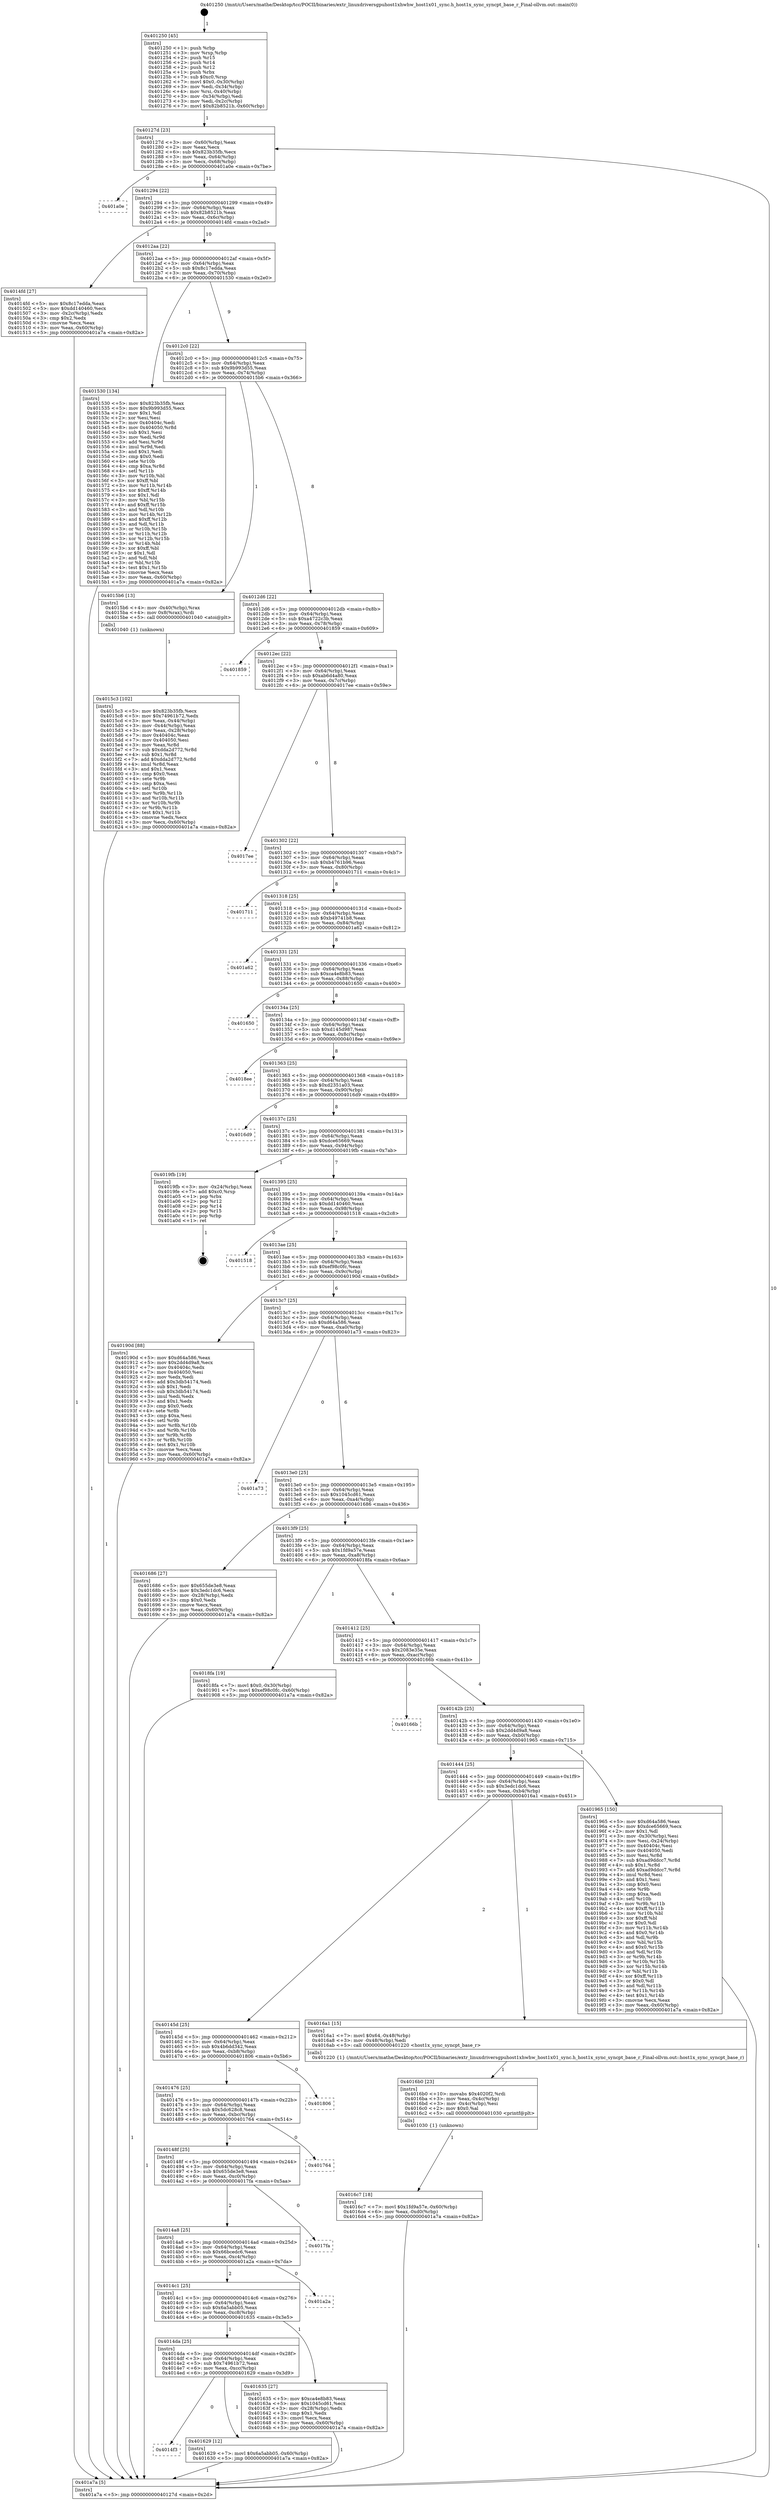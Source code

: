 digraph "0x401250" {
  label = "0x401250 (/mnt/c/Users/mathe/Desktop/tcc/POCII/binaries/extr_linuxdriversgpuhost1xhwhw_host1x01_sync.h_host1x_sync_syncpt_base_r_Final-ollvm.out::main(0))"
  labelloc = "t"
  node[shape=record]

  Entry [label="",width=0.3,height=0.3,shape=circle,fillcolor=black,style=filled]
  "0x40127d" [label="{
     0x40127d [23]\l
     | [instrs]\l
     &nbsp;&nbsp;0x40127d \<+3\>: mov -0x60(%rbp),%eax\l
     &nbsp;&nbsp;0x401280 \<+2\>: mov %eax,%ecx\l
     &nbsp;&nbsp;0x401282 \<+6\>: sub $0x823b35fb,%ecx\l
     &nbsp;&nbsp;0x401288 \<+3\>: mov %eax,-0x64(%rbp)\l
     &nbsp;&nbsp;0x40128b \<+3\>: mov %ecx,-0x68(%rbp)\l
     &nbsp;&nbsp;0x40128e \<+6\>: je 0000000000401a0e \<main+0x7be\>\l
  }"]
  "0x401a0e" [label="{
     0x401a0e\l
  }", style=dashed]
  "0x401294" [label="{
     0x401294 [22]\l
     | [instrs]\l
     &nbsp;&nbsp;0x401294 \<+5\>: jmp 0000000000401299 \<main+0x49\>\l
     &nbsp;&nbsp;0x401299 \<+3\>: mov -0x64(%rbp),%eax\l
     &nbsp;&nbsp;0x40129c \<+5\>: sub $0x82b8521b,%eax\l
     &nbsp;&nbsp;0x4012a1 \<+3\>: mov %eax,-0x6c(%rbp)\l
     &nbsp;&nbsp;0x4012a4 \<+6\>: je 00000000004014fd \<main+0x2ad\>\l
  }"]
  Exit [label="",width=0.3,height=0.3,shape=circle,fillcolor=black,style=filled,peripheries=2]
  "0x4014fd" [label="{
     0x4014fd [27]\l
     | [instrs]\l
     &nbsp;&nbsp;0x4014fd \<+5\>: mov $0x8c17edda,%eax\l
     &nbsp;&nbsp;0x401502 \<+5\>: mov $0xdd140460,%ecx\l
     &nbsp;&nbsp;0x401507 \<+3\>: mov -0x2c(%rbp),%edx\l
     &nbsp;&nbsp;0x40150a \<+3\>: cmp $0x2,%edx\l
     &nbsp;&nbsp;0x40150d \<+3\>: cmovne %ecx,%eax\l
     &nbsp;&nbsp;0x401510 \<+3\>: mov %eax,-0x60(%rbp)\l
     &nbsp;&nbsp;0x401513 \<+5\>: jmp 0000000000401a7a \<main+0x82a\>\l
  }"]
  "0x4012aa" [label="{
     0x4012aa [22]\l
     | [instrs]\l
     &nbsp;&nbsp;0x4012aa \<+5\>: jmp 00000000004012af \<main+0x5f\>\l
     &nbsp;&nbsp;0x4012af \<+3\>: mov -0x64(%rbp),%eax\l
     &nbsp;&nbsp;0x4012b2 \<+5\>: sub $0x8c17edda,%eax\l
     &nbsp;&nbsp;0x4012b7 \<+3\>: mov %eax,-0x70(%rbp)\l
     &nbsp;&nbsp;0x4012ba \<+6\>: je 0000000000401530 \<main+0x2e0\>\l
  }"]
  "0x401a7a" [label="{
     0x401a7a [5]\l
     | [instrs]\l
     &nbsp;&nbsp;0x401a7a \<+5\>: jmp 000000000040127d \<main+0x2d\>\l
  }"]
  "0x401250" [label="{
     0x401250 [45]\l
     | [instrs]\l
     &nbsp;&nbsp;0x401250 \<+1\>: push %rbp\l
     &nbsp;&nbsp;0x401251 \<+3\>: mov %rsp,%rbp\l
     &nbsp;&nbsp;0x401254 \<+2\>: push %r15\l
     &nbsp;&nbsp;0x401256 \<+2\>: push %r14\l
     &nbsp;&nbsp;0x401258 \<+2\>: push %r12\l
     &nbsp;&nbsp;0x40125a \<+1\>: push %rbx\l
     &nbsp;&nbsp;0x40125b \<+7\>: sub $0xc0,%rsp\l
     &nbsp;&nbsp;0x401262 \<+7\>: movl $0x0,-0x30(%rbp)\l
     &nbsp;&nbsp;0x401269 \<+3\>: mov %edi,-0x34(%rbp)\l
     &nbsp;&nbsp;0x40126c \<+4\>: mov %rsi,-0x40(%rbp)\l
     &nbsp;&nbsp;0x401270 \<+3\>: mov -0x34(%rbp),%edi\l
     &nbsp;&nbsp;0x401273 \<+3\>: mov %edi,-0x2c(%rbp)\l
     &nbsp;&nbsp;0x401276 \<+7\>: movl $0x82b8521b,-0x60(%rbp)\l
  }"]
  "0x4016c7" [label="{
     0x4016c7 [18]\l
     | [instrs]\l
     &nbsp;&nbsp;0x4016c7 \<+7\>: movl $0x1fd9a57e,-0x60(%rbp)\l
     &nbsp;&nbsp;0x4016ce \<+6\>: mov %eax,-0xd0(%rbp)\l
     &nbsp;&nbsp;0x4016d4 \<+5\>: jmp 0000000000401a7a \<main+0x82a\>\l
  }"]
  "0x401530" [label="{
     0x401530 [134]\l
     | [instrs]\l
     &nbsp;&nbsp;0x401530 \<+5\>: mov $0x823b35fb,%eax\l
     &nbsp;&nbsp;0x401535 \<+5\>: mov $0x9b993d55,%ecx\l
     &nbsp;&nbsp;0x40153a \<+2\>: mov $0x1,%dl\l
     &nbsp;&nbsp;0x40153c \<+2\>: xor %esi,%esi\l
     &nbsp;&nbsp;0x40153e \<+7\>: mov 0x40404c,%edi\l
     &nbsp;&nbsp;0x401545 \<+8\>: mov 0x404050,%r8d\l
     &nbsp;&nbsp;0x40154d \<+3\>: sub $0x1,%esi\l
     &nbsp;&nbsp;0x401550 \<+3\>: mov %edi,%r9d\l
     &nbsp;&nbsp;0x401553 \<+3\>: add %esi,%r9d\l
     &nbsp;&nbsp;0x401556 \<+4\>: imul %r9d,%edi\l
     &nbsp;&nbsp;0x40155a \<+3\>: and $0x1,%edi\l
     &nbsp;&nbsp;0x40155d \<+3\>: cmp $0x0,%edi\l
     &nbsp;&nbsp;0x401560 \<+4\>: sete %r10b\l
     &nbsp;&nbsp;0x401564 \<+4\>: cmp $0xa,%r8d\l
     &nbsp;&nbsp;0x401568 \<+4\>: setl %r11b\l
     &nbsp;&nbsp;0x40156c \<+3\>: mov %r10b,%bl\l
     &nbsp;&nbsp;0x40156f \<+3\>: xor $0xff,%bl\l
     &nbsp;&nbsp;0x401572 \<+3\>: mov %r11b,%r14b\l
     &nbsp;&nbsp;0x401575 \<+4\>: xor $0xff,%r14b\l
     &nbsp;&nbsp;0x401579 \<+3\>: xor $0x1,%dl\l
     &nbsp;&nbsp;0x40157c \<+3\>: mov %bl,%r15b\l
     &nbsp;&nbsp;0x40157f \<+4\>: and $0xff,%r15b\l
     &nbsp;&nbsp;0x401583 \<+3\>: and %dl,%r10b\l
     &nbsp;&nbsp;0x401586 \<+3\>: mov %r14b,%r12b\l
     &nbsp;&nbsp;0x401589 \<+4\>: and $0xff,%r12b\l
     &nbsp;&nbsp;0x40158d \<+3\>: and %dl,%r11b\l
     &nbsp;&nbsp;0x401590 \<+3\>: or %r10b,%r15b\l
     &nbsp;&nbsp;0x401593 \<+3\>: or %r11b,%r12b\l
     &nbsp;&nbsp;0x401596 \<+3\>: xor %r12b,%r15b\l
     &nbsp;&nbsp;0x401599 \<+3\>: or %r14b,%bl\l
     &nbsp;&nbsp;0x40159c \<+3\>: xor $0xff,%bl\l
     &nbsp;&nbsp;0x40159f \<+3\>: or $0x1,%dl\l
     &nbsp;&nbsp;0x4015a2 \<+2\>: and %dl,%bl\l
     &nbsp;&nbsp;0x4015a4 \<+3\>: or %bl,%r15b\l
     &nbsp;&nbsp;0x4015a7 \<+4\>: test $0x1,%r15b\l
     &nbsp;&nbsp;0x4015ab \<+3\>: cmovne %ecx,%eax\l
     &nbsp;&nbsp;0x4015ae \<+3\>: mov %eax,-0x60(%rbp)\l
     &nbsp;&nbsp;0x4015b1 \<+5\>: jmp 0000000000401a7a \<main+0x82a\>\l
  }"]
  "0x4012c0" [label="{
     0x4012c0 [22]\l
     | [instrs]\l
     &nbsp;&nbsp;0x4012c0 \<+5\>: jmp 00000000004012c5 \<main+0x75\>\l
     &nbsp;&nbsp;0x4012c5 \<+3\>: mov -0x64(%rbp),%eax\l
     &nbsp;&nbsp;0x4012c8 \<+5\>: sub $0x9b993d55,%eax\l
     &nbsp;&nbsp;0x4012cd \<+3\>: mov %eax,-0x74(%rbp)\l
     &nbsp;&nbsp;0x4012d0 \<+6\>: je 00000000004015b6 \<main+0x366\>\l
  }"]
  "0x4016b0" [label="{
     0x4016b0 [23]\l
     | [instrs]\l
     &nbsp;&nbsp;0x4016b0 \<+10\>: movabs $0x4020f2,%rdi\l
     &nbsp;&nbsp;0x4016ba \<+3\>: mov %eax,-0x4c(%rbp)\l
     &nbsp;&nbsp;0x4016bd \<+3\>: mov -0x4c(%rbp),%esi\l
     &nbsp;&nbsp;0x4016c0 \<+2\>: mov $0x0,%al\l
     &nbsp;&nbsp;0x4016c2 \<+5\>: call 0000000000401030 \<printf@plt\>\l
     | [calls]\l
     &nbsp;&nbsp;0x401030 \{1\} (unknown)\l
  }"]
  "0x4015b6" [label="{
     0x4015b6 [13]\l
     | [instrs]\l
     &nbsp;&nbsp;0x4015b6 \<+4\>: mov -0x40(%rbp),%rax\l
     &nbsp;&nbsp;0x4015ba \<+4\>: mov 0x8(%rax),%rdi\l
     &nbsp;&nbsp;0x4015be \<+5\>: call 0000000000401040 \<atoi@plt\>\l
     | [calls]\l
     &nbsp;&nbsp;0x401040 \{1\} (unknown)\l
  }"]
  "0x4012d6" [label="{
     0x4012d6 [22]\l
     | [instrs]\l
     &nbsp;&nbsp;0x4012d6 \<+5\>: jmp 00000000004012db \<main+0x8b\>\l
     &nbsp;&nbsp;0x4012db \<+3\>: mov -0x64(%rbp),%eax\l
     &nbsp;&nbsp;0x4012de \<+5\>: sub $0xa4722c3b,%eax\l
     &nbsp;&nbsp;0x4012e3 \<+3\>: mov %eax,-0x78(%rbp)\l
     &nbsp;&nbsp;0x4012e6 \<+6\>: je 0000000000401859 \<main+0x609\>\l
  }"]
  "0x4015c3" [label="{
     0x4015c3 [102]\l
     | [instrs]\l
     &nbsp;&nbsp;0x4015c3 \<+5\>: mov $0x823b35fb,%ecx\l
     &nbsp;&nbsp;0x4015c8 \<+5\>: mov $0x74961b72,%edx\l
     &nbsp;&nbsp;0x4015cd \<+3\>: mov %eax,-0x44(%rbp)\l
     &nbsp;&nbsp;0x4015d0 \<+3\>: mov -0x44(%rbp),%eax\l
     &nbsp;&nbsp;0x4015d3 \<+3\>: mov %eax,-0x28(%rbp)\l
     &nbsp;&nbsp;0x4015d6 \<+7\>: mov 0x40404c,%eax\l
     &nbsp;&nbsp;0x4015dd \<+7\>: mov 0x404050,%esi\l
     &nbsp;&nbsp;0x4015e4 \<+3\>: mov %eax,%r8d\l
     &nbsp;&nbsp;0x4015e7 \<+7\>: sub $0xdda2d772,%r8d\l
     &nbsp;&nbsp;0x4015ee \<+4\>: sub $0x1,%r8d\l
     &nbsp;&nbsp;0x4015f2 \<+7\>: add $0xdda2d772,%r8d\l
     &nbsp;&nbsp;0x4015f9 \<+4\>: imul %r8d,%eax\l
     &nbsp;&nbsp;0x4015fd \<+3\>: and $0x1,%eax\l
     &nbsp;&nbsp;0x401600 \<+3\>: cmp $0x0,%eax\l
     &nbsp;&nbsp;0x401603 \<+4\>: sete %r9b\l
     &nbsp;&nbsp;0x401607 \<+3\>: cmp $0xa,%esi\l
     &nbsp;&nbsp;0x40160a \<+4\>: setl %r10b\l
     &nbsp;&nbsp;0x40160e \<+3\>: mov %r9b,%r11b\l
     &nbsp;&nbsp;0x401611 \<+3\>: and %r10b,%r11b\l
     &nbsp;&nbsp;0x401614 \<+3\>: xor %r10b,%r9b\l
     &nbsp;&nbsp;0x401617 \<+3\>: or %r9b,%r11b\l
     &nbsp;&nbsp;0x40161a \<+4\>: test $0x1,%r11b\l
     &nbsp;&nbsp;0x40161e \<+3\>: cmovne %edx,%ecx\l
     &nbsp;&nbsp;0x401621 \<+3\>: mov %ecx,-0x60(%rbp)\l
     &nbsp;&nbsp;0x401624 \<+5\>: jmp 0000000000401a7a \<main+0x82a\>\l
  }"]
  "0x4014f3" [label="{
     0x4014f3\l
  }", style=dashed]
  "0x401859" [label="{
     0x401859\l
  }", style=dashed]
  "0x4012ec" [label="{
     0x4012ec [22]\l
     | [instrs]\l
     &nbsp;&nbsp;0x4012ec \<+5\>: jmp 00000000004012f1 \<main+0xa1\>\l
     &nbsp;&nbsp;0x4012f1 \<+3\>: mov -0x64(%rbp),%eax\l
     &nbsp;&nbsp;0x4012f4 \<+5\>: sub $0xab6d4a80,%eax\l
     &nbsp;&nbsp;0x4012f9 \<+3\>: mov %eax,-0x7c(%rbp)\l
     &nbsp;&nbsp;0x4012fc \<+6\>: je 00000000004017ee \<main+0x59e\>\l
  }"]
  "0x401629" [label="{
     0x401629 [12]\l
     | [instrs]\l
     &nbsp;&nbsp;0x401629 \<+7\>: movl $0x6a5abb05,-0x60(%rbp)\l
     &nbsp;&nbsp;0x401630 \<+5\>: jmp 0000000000401a7a \<main+0x82a\>\l
  }"]
  "0x4017ee" [label="{
     0x4017ee\l
  }", style=dashed]
  "0x401302" [label="{
     0x401302 [22]\l
     | [instrs]\l
     &nbsp;&nbsp;0x401302 \<+5\>: jmp 0000000000401307 \<main+0xb7\>\l
     &nbsp;&nbsp;0x401307 \<+3\>: mov -0x64(%rbp),%eax\l
     &nbsp;&nbsp;0x40130a \<+5\>: sub $0xb4761b96,%eax\l
     &nbsp;&nbsp;0x40130f \<+3\>: mov %eax,-0x80(%rbp)\l
     &nbsp;&nbsp;0x401312 \<+6\>: je 0000000000401711 \<main+0x4c1\>\l
  }"]
  "0x4014da" [label="{
     0x4014da [25]\l
     | [instrs]\l
     &nbsp;&nbsp;0x4014da \<+5\>: jmp 00000000004014df \<main+0x28f\>\l
     &nbsp;&nbsp;0x4014df \<+3\>: mov -0x64(%rbp),%eax\l
     &nbsp;&nbsp;0x4014e2 \<+5\>: sub $0x74961b72,%eax\l
     &nbsp;&nbsp;0x4014e7 \<+6\>: mov %eax,-0xcc(%rbp)\l
     &nbsp;&nbsp;0x4014ed \<+6\>: je 0000000000401629 \<main+0x3d9\>\l
  }"]
  "0x401711" [label="{
     0x401711\l
  }", style=dashed]
  "0x401318" [label="{
     0x401318 [25]\l
     | [instrs]\l
     &nbsp;&nbsp;0x401318 \<+5\>: jmp 000000000040131d \<main+0xcd\>\l
     &nbsp;&nbsp;0x40131d \<+3\>: mov -0x64(%rbp),%eax\l
     &nbsp;&nbsp;0x401320 \<+5\>: sub $0xb49741b8,%eax\l
     &nbsp;&nbsp;0x401325 \<+6\>: mov %eax,-0x84(%rbp)\l
     &nbsp;&nbsp;0x40132b \<+6\>: je 0000000000401a62 \<main+0x812\>\l
  }"]
  "0x401635" [label="{
     0x401635 [27]\l
     | [instrs]\l
     &nbsp;&nbsp;0x401635 \<+5\>: mov $0xca4e8b83,%eax\l
     &nbsp;&nbsp;0x40163a \<+5\>: mov $0x1045cd61,%ecx\l
     &nbsp;&nbsp;0x40163f \<+3\>: mov -0x28(%rbp),%edx\l
     &nbsp;&nbsp;0x401642 \<+3\>: cmp $0x1,%edx\l
     &nbsp;&nbsp;0x401645 \<+3\>: cmovl %ecx,%eax\l
     &nbsp;&nbsp;0x401648 \<+3\>: mov %eax,-0x60(%rbp)\l
     &nbsp;&nbsp;0x40164b \<+5\>: jmp 0000000000401a7a \<main+0x82a\>\l
  }"]
  "0x401a62" [label="{
     0x401a62\l
  }", style=dashed]
  "0x401331" [label="{
     0x401331 [25]\l
     | [instrs]\l
     &nbsp;&nbsp;0x401331 \<+5\>: jmp 0000000000401336 \<main+0xe6\>\l
     &nbsp;&nbsp;0x401336 \<+3\>: mov -0x64(%rbp),%eax\l
     &nbsp;&nbsp;0x401339 \<+5\>: sub $0xca4e8b83,%eax\l
     &nbsp;&nbsp;0x40133e \<+6\>: mov %eax,-0x88(%rbp)\l
     &nbsp;&nbsp;0x401344 \<+6\>: je 0000000000401650 \<main+0x400\>\l
  }"]
  "0x4014c1" [label="{
     0x4014c1 [25]\l
     | [instrs]\l
     &nbsp;&nbsp;0x4014c1 \<+5\>: jmp 00000000004014c6 \<main+0x276\>\l
     &nbsp;&nbsp;0x4014c6 \<+3\>: mov -0x64(%rbp),%eax\l
     &nbsp;&nbsp;0x4014c9 \<+5\>: sub $0x6a5abb05,%eax\l
     &nbsp;&nbsp;0x4014ce \<+6\>: mov %eax,-0xc8(%rbp)\l
     &nbsp;&nbsp;0x4014d4 \<+6\>: je 0000000000401635 \<main+0x3e5\>\l
  }"]
  "0x401650" [label="{
     0x401650\l
  }", style=dashed]
  "0x40134a" [label="{
     0x40134a [25]\l
     | [instrs]\l
     &nbsp;&nbsp;0x40134a \<+5\>: jmp 000000000040134f \<main+0xff\>\l
     &nbsp;&nbsp;0x40134f \<+3\>: mov -0x64(%rbp),%eax\l
     &nbsp;&nbsp;0x401352 \<+5\>: sub $0xd145d987,%eax\l
     &nbsp;&nbsp;0x401357 \<+6\>: mov %eax,-0x8c(%rbp)\l
     &nbsp;&nbsp;0x40135d \<+6\>: je 00000000004018ee \<main+0x69e\>\l
  }"]
  "0x401a2a" [label="{
     0x401a2a\l
  }", style=dashed]
  "0x4018ee" [label="{
     0x4018ee\l
  }", style=dashed]
  "0x401363" [label="{
     0x401363 [25]\l
     | [instrs]\l
     &nbsp;&nbsp;0x401363 \<+5\>: jmp 0000000000401368 \<main+0x118\>\l
     &nbsp;&nbsp;0x401368 \<+3\>: mov -0x64(%rbp),%eax\l
     &nbsp;&nbsp;0x40136b \<+5\>: sub $0xd2351a03,%eax\l
     &nbsp;&nbsp;0x401370 \<+6\>: mov %eax,-0x90(%rbp)\l
     &nbsp;&nbsp;0x401376 \<+6\>: je 00000000004016d9 \<main+0x489\>\l
  }"]
  "0x4014a8" [label="{
     0x4014a8 [25]\l
     | [instrs]\l
     &nbsp;&nbsp;0x4014a8 \<+5\>: jmp 00000000004014ad \<main+0x25d\>\l
     &nbsp;&nbsp;0x4014ad \<+3\>: mov -0x64(%rbp),%eax\l
     &nbsp;&nbsp;0x4014b0 \<+5\>: sub $0x66bcedc6,%eax\l
     &nbsp;&nbsp;0x4014b5 \<+6\>: mov %eax,-0xc4(%rbp)\l
     &nbsp;&nbsp;0x4014bb \<+6\>: je 0000000000401a2a \<main+0x7da\>\l
  }"]
  "0x4016d9" [label="{
     0x4016d9\l
  }", style=dashed]
  "0x40137c" [label="{
     0x40137c [25]\l
     | [instrs]\l
     &nbsp;&nbsp;0x40137c \<+5\>: jmp 0000000000401381 \<main+0x131\>\l
     &nbsp;&nbsp;0x401381 \<+3\>: mov -0x64(%rbp),%eax\l
     &nbsp;&nbsp;0x401384 \<+5\>: sub $0xdce65669,%eax\l
     &nbsp;&nbsp;0x401389 \<+6\>: mov %eax,-0x94(%rbp)\l
     &nbsp;&nbsp;0x40138f \<+6\>: je 00000000004019fb \<main+0x7ab\>\l
  }"]
  "0x4017fa" [label="{
     0x4017fa\l
  }", style=dashed]
  "0x4019fb" [label="{
     0x4019fb [19]\l
     | [instrs]\l
     &nbsp;&nbsp;0x4019fb \<+3\>: mov -0x24(%rbp),%eax\l
     &nbsp;&nbsp;0x4019fe \<+7\>: add $0xc0,%rsp\l
     &nbsp;&nbsp;0x401a05 \<+1\>: pop %rbx\l
     &nbsp;&nbsp;0x401a06 \<+2\>: pop %r12\l
     &nbsp;&nbsp;0x401a08 \<+2\>: pop %r14\l
     &nbsp;&nbsp;0x401a0a \<+2\>: pop %r15\l
     &nbsp;&nbsp;0x401a0c \<+1\>: pop %rbp\l
     &nbsp;&nbsp;0x401a0d \<+1\>: ret\l
  }"]
  "0x401395" [label="{
     0x401395 [25]\l
     | [instrs]\l
     &nbsp;&nbsp;0x401395 \<+5\>: jmp 000000000040139a \<main+0x14a\>\l
     &nbsp;&nbsp;0x40139a \<+3\>: mov -0x64(%rbp),%eax\l
     &nbsp;&nbsp;0x40139d \<+5\>: sub $0xdd140460,%eax\l
     &nbsp;&nbsp;0x4013a2 \<+6\>: mov %eax,-0x98(%rbp)\l
     &nbsp;&nbsp;0x4013a8 \<+6\>: je 0000000000401518 \<main+0x2c8\>\l
  }"]
  "0x40148f" [label="{
     0x40148f [25]\l
     | [instrs]\l
     &nbsp;&nbsp;0x40148f \<+5\>: jmp 0000000000401494 \<main+0x244\>\l
     &nbsp;&nbsp;0x401494 \<+3\>: mov -0x64(%rbp),%eax\l
     &nbsp;&nbsp;0x401497 \<+5\>: sub $0x655de3e8,%eax\l
     &nbsp;&nbsp;0x40149c \<+6\>: mov %eax,-0xc0(%rbp)\l
     &nbsp;&nbsp;0x4014a2 \<+6\>: je 00000000004017fa \<main+0x5aa\>\l
  }"]
  "0x401518" [label="{
     0x401518\l
  }", style=dashed]
  "0x4013ae" [label="{
     0x4013ae [25]\l
     | [instrs]\l
     &nbsp;&nbsp;0x4013ae \<+5\>: jmp 00000000004013b3 \<main+0x163\>\l
     &nbsp;&nbsp;0x4013b3 \<+3\>: mov -0x64(%rbp),%eax\l
     &nbsp;&nbsp;0x4013b6 \<+5\>: sub $0xef98c0fc,%eax\l
     &nbsp;&nbsp;0x4013bb \<+6\>: mov %eax,-0x9c(%rbp)\l
     &nbsp;&nbsp;0x4013c1 \<+6\>: je 000000000040190d \<main+0x6bd\>\l
  }"]
  "0x401764" [label="{
     0x401764\l
  }", style=dashed]
  "0x40190d" [label="{
     0x40190d [88]\l
     | [instrs]\l
     &nbsp;&nbsp;0x40190d \<+5\>: mov $0xd64a586,%eax\l
     &nbsp;&nbsp;0x401912 \<+5\>: mov $0x2dd4d9a8,%ecx\l
     &nbsp;&nbsp;0x401917 \<+7\>: mov 0x40404c,%edx\l
     &nbsp;&nbsp;0x40191e \<+7\>: mov 0x404050,%esi\l
     &nbsp;&nbsp;0x401925 \<+2\>: mov %edx,%edi\l
     &nbsp;&nbsp;0x401927 \<+6\>: add $0x3db54174,%edi\l
     &nbsp;&nbsp;0x40192d \<+3\>: sub $0x1,%edi\l
     &nbsp;&nbsp;0x401930 \<+6\>: sub $0x3db54174,%edi\l
     &nbsp;&nbsp;0x401936 \<+3\>: imul %edi,%edx\l
     &nbsp;&nbsp;0x401939 \<+3\>: and $0x1,%edx\l
     &nbsp;&nbsp;0x40193c \<+3\>: cmp $0x0,%edx\l
     &nbsp;&nbsp;0x40193f \<+4\>: sete %r8b\l
     &nbsp;&nbsp;0x401943 \<+3\>: cmp $0xa,%esi\l
     &nbsp;&nbsp;0x401946 \<+4\>: setl %r9b\l
     &nbsp;&nbsp;0x40194a \<+3\>: mov %r8b,%r10b\l
     &nbsp;&nbsp;0x40194d \<+3\>: and %r9b,%r10b\l
     &nbsp;&nbsp;0x401950 \<+3\>: xor %r9b,%r8b\l
     &nbsp;&nbsp;0x401953 \<+3\>: or %r8b,%r10b\l
     &nbsp;&nbsp;0x401956 \<+4\>: test $0x1,%r10b\l
     &nbsp;&nbsp;0x40195a \<+3\>: cmovne %ecx,%eax\l
     &nbsp;&nbsp;0x40195d \<+3\>: mov %eax,-0x60(%rbp)\l
     &nbsp;&nbsp;0x401960 \<+5\>: jmp 0000000000401a7a \<main+0x82a\>\l
  }"]
  "0x4013c7" [label="{
     0x4013c7 [25]\l
     | [instrs]\l
     &nbsp;&nbsp;0x4013c7 \<+5\>: jmp 00000000004013cc \<main+0x17c\>\l
     &nbsp;&nbsp;0x4013cc \<+3\>: mov -0x64(%rbp),%eax\l
     &nbsp;&nbsp;0x4013cf \<+5\>: sub $0xd64a586,%eax\l
     &nbsp;&nbsp;0x4013d4 \<+6\>: mov %eax,-0xa0(%rbp)\l
     &nbsp;&nbsp;0x4013da \<+6\>: je 0000000000401a73 \<main+0x823\>\l
  }"]
  "0x401476" [label="{
     0x401476 [25]\l
     | [instrs]\l
     &nbsp;&nbsp;0x401476 \<+5\>: jmp 000000000040147b \<main+0x22b\>\l
     &nbsp;&nbsp;0x40147b \<+3\>: mov -0x64(%rbp),%eax\l
     &nbsp;&nbsp;0x40147e \<+5\>: sub $0x5dc628c8,%eax\l
     &nbsp;&nbsp;0x401483 \<+6\>: mov %eax,-0xbc(%rbp)\l
     &nbsp;&nbsp;0x401489 \<+6\>: je 0000000000401764 \<main+0x514\>\l
  }"]
  "0x401a73" [label="{
     0x401a73\l
  }", style=dashed]
  "0x4013e0" [label="{
     0x4013e0 [25]\l
     | [instrs]\l
     &nbsp;&nbsp;0x4013e0 \<+5\>: jmp 00000000004013e5 \<main+0x195\>\l
     &nbsp;&nbsp;0x4013e5 \<+3\>: mov -0x64(%rbp),%eax\l
     &nbsp;&nbsp;0x4013e8 \<+5\>: sub $0x1045cd61,%eax\l
     &nbsp;&nbsp;0x4013ed \<+6\>: mov %eax,-0xa4(%rbp)\l
     &nbsp;&nbsp;0x4013f3 \<+6\>: je 0000000000401686 \<main+0x436\>\l
  }"]
  "0x401806" [label="{
     0x401806\l
  }", style=dashed]
  "0x401686" [label="{
     0x401686 [27]\l
     | [instrs]\l
     &nbsp;&nbsp;0x401686 \<+5\>: mov $0x655de3e8,%eax\l
     &nbsp;&nbsp;0x40168b \<+5\>: mov $0x3edc1dc6,%ecx\l
     &nbsp;&nbsp;0x401690 \<+3\>: mov -0x28(%rbp),%edx\l
     &nbsp;&nbsp;0x401693 \<+3\>: cmp $0x0,%edx\l
     &nbsp;&nbsp;0x401696 \<+3\>: cmove %ecx,%eax\l
     &nbsp;&nbsp;0x401699 \<+3\>: mov %eax,-0x60(%rbp)\l
     &nbsp;&nbsp;0x40169c \<+5\>: jmp 0000000000401a7a \<main+0x82a\>\l
  }"]
  "0x4013f9" [label="{
     0x4013f9 [25]\l
     | [instrs]\l
     &nbsp;&nbsp;0x4013f9 \<+5\>: jmp 00000000004013fe \<main+0x1ae\>\l
     &nbsp;&nbsp;0x4013fe \<+3\>: mov -0x64(%rbp),%eax\l
     &nbsp;&nbsp;0x401401 \<+5\>: sub $0x1fd9a57e,%eax\l
     &nbsp;&nbsp;0x401406 \<+6\>: mov %eax,-0xa8(%rbp)\l
     &nbsp;&nbsp;0x40140c \<+6\>: je 00000000004018fa \<main+0x6aa\>\l
  }"]
  "0x40145d" [label="{
     0x40145d [25]\l
     | [instrs]\l
     &nbsp;&nbsp;0x40145d \<+5\>: jmp 0000000000401462 \<main+0x212\>\l
     &nbsp;&nbsp;0x401462 \<+3\>: mov -0x64(%rbp),%eax\l
     &nbsp;&nbsp;0x401465 \<+5\>: sub $0x4b6dd342,%eax\l
     &nbsp;&nbsp;0x40146a \<+6\>: mov %eax,-0xb8(%rbp)\l
     &nbsp;&nbsp;0x401470 \<+6\>: je 0000000000401806 \<main+0x5b6\>\l
  }"]
  "0x4018fa" [label="{
     0x4018fa [19]\l
     | [instrs]\l
     &nbsp;&nbsp;0x4018fa \<+7\>: movl $0x0,-0x30(%rbp)\l
     &nbsp;&nbsp;0x401901 \<+7\>: movl $0xef98c0fc,-0x60(%rbp)\l
     &nbsp;&nbsp;0x401908 \<+5\>: jmp 0000000000401a7a \<main+0x82a\>\l
  }"]
  "0x401412" [label="{
     0x401412 [25]\l
     | [instrs]\l
     &nbsp;&nbsp;0x401412 \<+5\>: jmp 0000000000401417 \<main+0x1c7\>\l
     &nbsp;&nbsp;0x401417 \<+3\>: mov -0x64(%rbp),%eax\l
     &nbsp;&nbsp;0x40141a \<+5\>: sub $0x2083e35e,%eax\l
     &nbsp;&nbsp;0x40141f \<+6\>: mov %eax,-0xac(%rbp)\l
     &nbsp;&nbsp;0x401425 \<+6\>: je 000000000040166b \<main+0x41b\>\l
  }"]
  "0x4016a1" [label="{
     0x4016a1 [15]\l
     | [instrs]\l
     &nbsp;&nbsp;0x4016a1 \<+7\>: movl $0x64,-0x48(%rbp)\l
     &nbsp;&nbsp;0x4016a8 \<+3\>: mov -0x48(%rbp),%edi\l
     &nbsp;&nbsp;0x4016ab \<+5\>: call 0000000000401220 \<host1x_sync_syncpt_base_r\>\l
     | [calls]\l
     &nbsp;&nbsp;0x401220 \{1\} (/mnt/c/Users/mathe/Desktop/tcc/POCII/binaries/extr_linuxdriversgpuhost1xhwhw_host1x01_sync.h_host1x_sync_syncpt_base_r_Final-ollvm.out::host1x_sync_syncpt_base_r)\l
  }"]
  "0x40166b" [label="{
     0x40166b\l
  }", style=dashed]
  "0x40142b" [label="{
     0x40142b [25]\l
     | [instrs]\l
     &nbsp;&nbsp;0x40142b \<+5\>: jmp 0000000000401430 \<main+0x1e0\>\l
     &nbsp;&nbsp;0x401430 \<+3\>: mov -0x64(%rbp),%eax\l
     &nbsp;&nbsp;0x401433 \<+5\>: sub $0x2dd4d9a8,%eax\l
     &nbsp;&nbsp;0x401438 \<+6\>: mov %eax,-0xb0(%rbp)\l
     &nbsp;&nbsp;0x40143e \<+6\>: je 0000000000401965 \<main+0x715\>\l
  }"]
  "0x401444" [label="{
     0x401444 [25]\l
     | [instrs]\l
     &nbsp;&nbsp;0x401444 \<+5\>: jmp 0000000000401449 \<main+0x1f9\>\l
     &nbsp;&nbsp;0x401449 \<+3\>: mov -0x64(%rbp),%eax\l
     &nbsp;&nbsp;0x40144c \<+5\>: sub $0x3edc1dc6,%eax\l
     &nbsp;&nbsp;0x401451 \<+6\>: mov %eax,-0xb4(%rbp)\l
     &nbsp;&nbsp;0x401457 \<+6\>: je 00000000004016a1 \<main+0x451\>\l
  }"]
  "0x401965" [label="{
     0x401965 [150]\l
     | [instrs]\l
     &nbsp;&nbsp;0x401965 \<+5\>: mov $0xd64a586,%eax\l
     &nbsp;&nbsp;0x40196a \<+5\>: mov $0xdce65669,%ecx\l
     &nbsp;&nbsp;0x40196f \<+2\>: mov $0x1,%dl\l
     &nbsp;&nbsp;0x401971 \<+3\>: mov -0x30(%rbp),%esi\l
     &nbsp;&nbsp;0x401974 \<+3\>: mov %esi,-0x24(%rbp)\l
     &nbsp;&nbsp;0x401977 \<+7\>: mov 0x40404c,%esi\l
     &nbsp;&nbsp;0x40197e \<+7\>: mov 0x404050,%edi\l
     &nbsp;&nbsp;0x401985 \<+3\>: mov %esi,%r8d\l
     &nbsp;&nbsp;0x401988 \<+7\>: sub $0xad9ddcc7,%r8d\l
     &nbsp;&nbsp;0x40198f \<+4\>: sub $0x1,%r8d\l
     &nbsp;&nbsp;0x401993 \<+7\>: add $0xad9ddcc7,%r8d\l
     &nbsp;&nbsp;0x40199a \<+4\>: imul %r8d,%esi\l
     &nbsp;&nbsp;0x40199e \<+3\>: and $0x1,%esi\l
     &nbsp;&nbsp;0x4019a1 \<+3\>: cmp $0x0,%esi\l
     &nbsp;&nbsp;0x4019a4 \<+4\>: sete %r9b\l
     &nbsp;&nbsp;0x4019a8 \<+3\>: cmp $0xa,%edi\l
     &nbsp;&nbsp;0x4019ab \<+4\>: setl %r10b\l
     &nbsp;&nbsp;0x4019af \<+3\>: mov %r9b,%r11b\l
     &nbsp;&nbsp;0x4019b2 \<+4\>: xor $0xff,%r11b\l
     &nbsp;&nbsp;0x4019b6 \<+3\>: mov %r10b,%bl\l
     &nbsp;&nbsp;0x4019b9 \<+3\>: xor $0xff,%bl\l
     &nbsp;&nbsp;0x4019bc \<+3\>: xor $0x0,%dl\l
     &nbsp;&nbsp;0x4019bf \<+3\>: mov %r11b,%r14b\l
     &nbsp;&nbsp;0x4019c2 \<+4\>: and $0x0,%r14b\l
     &nbsp;&nbsp;0x4019c6 \<+3\>: and %dl,%r9b\l
     &nbsp;&nbsp;0x4019c9 \<+3\>: mov %bl,%r15b\l
     &nbsp;&nbsp;0x4019cc \<+4\>: and $0x0,%r15b\l
     &nbsp;&nbsp;0x4019d0 \<+3\>: and %dl,%r10b\l
     &nbsp;&nbsp;0x4019d3 \<+3\>: or %r9b,%r14b\l
     &nbsp;&nbsp;0x4019d6 \<+3\>: or %r10b,%r15b\l
     &nbsp;&nbsp;0x4019d9 \<+3\>: xor %r15b,%r14b\l
     &nbsp;&nbsp;0x4019dc \<+3\>: or %bl,%r11b\l
     &nbsp;&nbsp;0x4019df \<+4\>: xor $0xff,%r11b\l
     &nbsp;&nbsp;0x4019e3 \<+3\>: or $0x0,%dl\l
     &nbsp;&nbsp;0x4019e6 \<+3\>: and %dl,%r11b\l
     &nbsp;&nbsp;0x4019e9 \<+3\>: or %r11b,%r14b\l
     &nbsp;&nbsp;0x4019ec \<+4\>: test $0x1,%r14b\l
     &nbsp;&nbsp;0x4019f0 \<+3\>: cmovne %ecx,%eax\l
     &nbsp;&nbsp;0x4019f3 \<+3\>: mov %eax,-0x60(%rbp)\l
     &nbsp;&nbsp;0x4019f6 \<+5\>: jmp 0000000000401a7a \<main+0x82a\>\l
  }"]
  Entry -> "0x401250" [label=" 1"]
  "0x40127d" -> "0x401a0e" [label=" 0"]
  "0x40127d" -> "0x401294" [label=" 11"]
  "0x4019fb" -> Exit [label=" 1"]
  "0x401294" -> "0x4014fd" [label=" 1"]
  "0x401294" -> "0x4012aa" [label=" 10"]
  "0x4014fd" -> "0x401a7a" [label=" 1"]
  "0x401250" -> "0x40127d" [label=" 1"]
  "0x401a7a" -> "0x40127d" [label=" 10"]
  "0x401965" -> "0x401a7a" [label=" 1"]
  "0x4012aa" -> "0x401530" [label=" 1"]
  "0x4012aa" -> "0x4012c0" [label=" 9"]
  "0x401530" -> "0x401a7a" [label=" 1"]
  "0x40190d" -> "0x401a7a" [label=" 1"]
  "0x4012c0" -> "0x4015b6" [label=" 1"]
  "0x4012c0" -> "0x4012d6" [label=" 8"]
  "0x4015b6" -> "0x4015c3" [label=" 1"]
  "0x4015c3" -> "0x401a7a" [label=" 1"]
  "0x4018fa" -> "0x401a7a" [label=" 1"]
  "0x4012d6" -> "0x401859" [label=" 0"]
  "0x4012d6" -> "0x4012ec" [label=" 8"]
  "0x4016c7" -> "0x401a7a" [label=" 1"]
  "0x4012ec" -> "0x4017ee" [label=" 0"]
  "0x4012ec" -> "0x401302" [label=" 8"]
  "0x4016b0" -> "0x4016c7" [label=" 1"]
  "0x401302" -> "0x401711" [label=" 0"]
  "0x401302" -> "0x401318" [label=" 8"]
  "0x401686" -> "0x401a7a" [label=" 1"]
  "0x401318" -> "0x401a62" [label=" 0"]
  "0x401318" -> "0x401331" [label=" 8"]
  "0x401635" -> "0x401a7a" [label=" 1"]
  "0x401331" -> "0x401650" [label=" 0"]
  "0x401331" -> "0x40134a" [label=" 8"]
  "0x4014da" -> "0x4014f3" [label=" 0"]
  "0x40134a" -> "0x4018ee" [label=" 0"]
  "0x40134a" -> "0x401363" [label=" 8"]
  "0x4014da" -> "0x401629" [label=" 1"]
  "0x401363" -> "0x4016d9" [label=" 0"]
  "0x401363" -> "0x40137c" [label=" 8"]
  "0x4014c1" -> "0x4014da" [label=" 1"]
  "0x40137c" -> "0x4019fb" [label=" 1"]
  "0x40137c" -> "0x401395" [label=" 7"]
  "0x4014c1" -> "0x401635" [label=" 1"]
  "0x401395" -> "0x401518" [label=" 0"]
  "0x401395" -> "0x4013ae" [label=" 7"]
  "0x4014a8" -> "0x4014c1" [label=" 2"]
  "0x4013ae" -> "0x40190d" [label=" 1"]
  "0x4013ae" -> "0x4013c7" [label=" 6"]
  "0x4014a8" -> "0x401a2a" [label=" 0"]
  "0x4013c7" -> "0x401a73" [label=" 0"]
  "0x4013c7" -> "0x4013e0" [label=" 6"]
  "0x40148f" -> "0x4014a8" [label=" 2"]
  "0x4013e0" -> "0x401686" [label=" 1"]
  "0x4013e0" -> "0x4013f9" [label=" 5"]
  "0x40148f" -> "0x4017fa" [label=" 0"]
  "0x4013f9" -> "0x4018fa" [label=" 1"]
  "0x4013f9" -> "0x401412" [label=" 4"]
  "0x401476" -> "0x40148f" [label=" 2"]
  "0x401412" -> "0x40166b" [label=" 0"]
  "0x401412" -> "0x40142b" [label=" 4"]
  "0x401476" -> "0x401764" [label=" 0"]
  "0x40142b" -> "0x401965" [label=" 1"]
  "0x40142b" -> "0x401444" [label=" 3"]
  "0x4016a1" -> "0x4016b0" [label=" 1"]
  "0x401444" -> "0x4016a1" [label=" 1"]
  "0x401444" -> "0x40145d" [label=" 2"]
  "0x401629" -> "0x401a7a" [label=" 1"]
  "0x40145d" -> "0x401806" [label=" 0"]
  "0x40145d" -> "0x401476" [label=" 2"]
}
